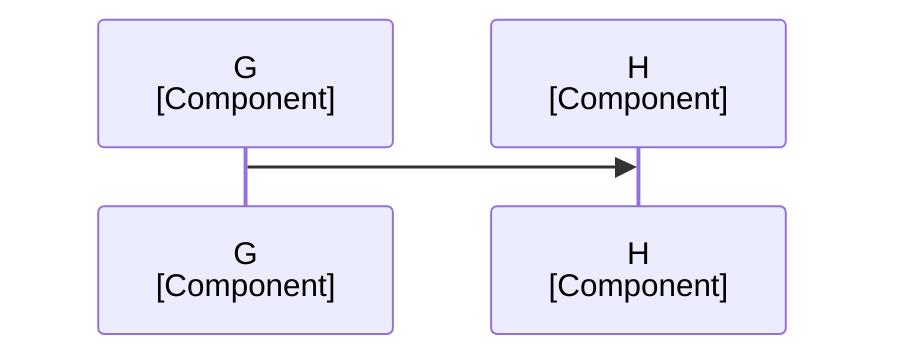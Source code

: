 sequenceDiagram

  participant 7 as G<br />[Component]
  participant 8 as H<br />[Component]

  7->>8: